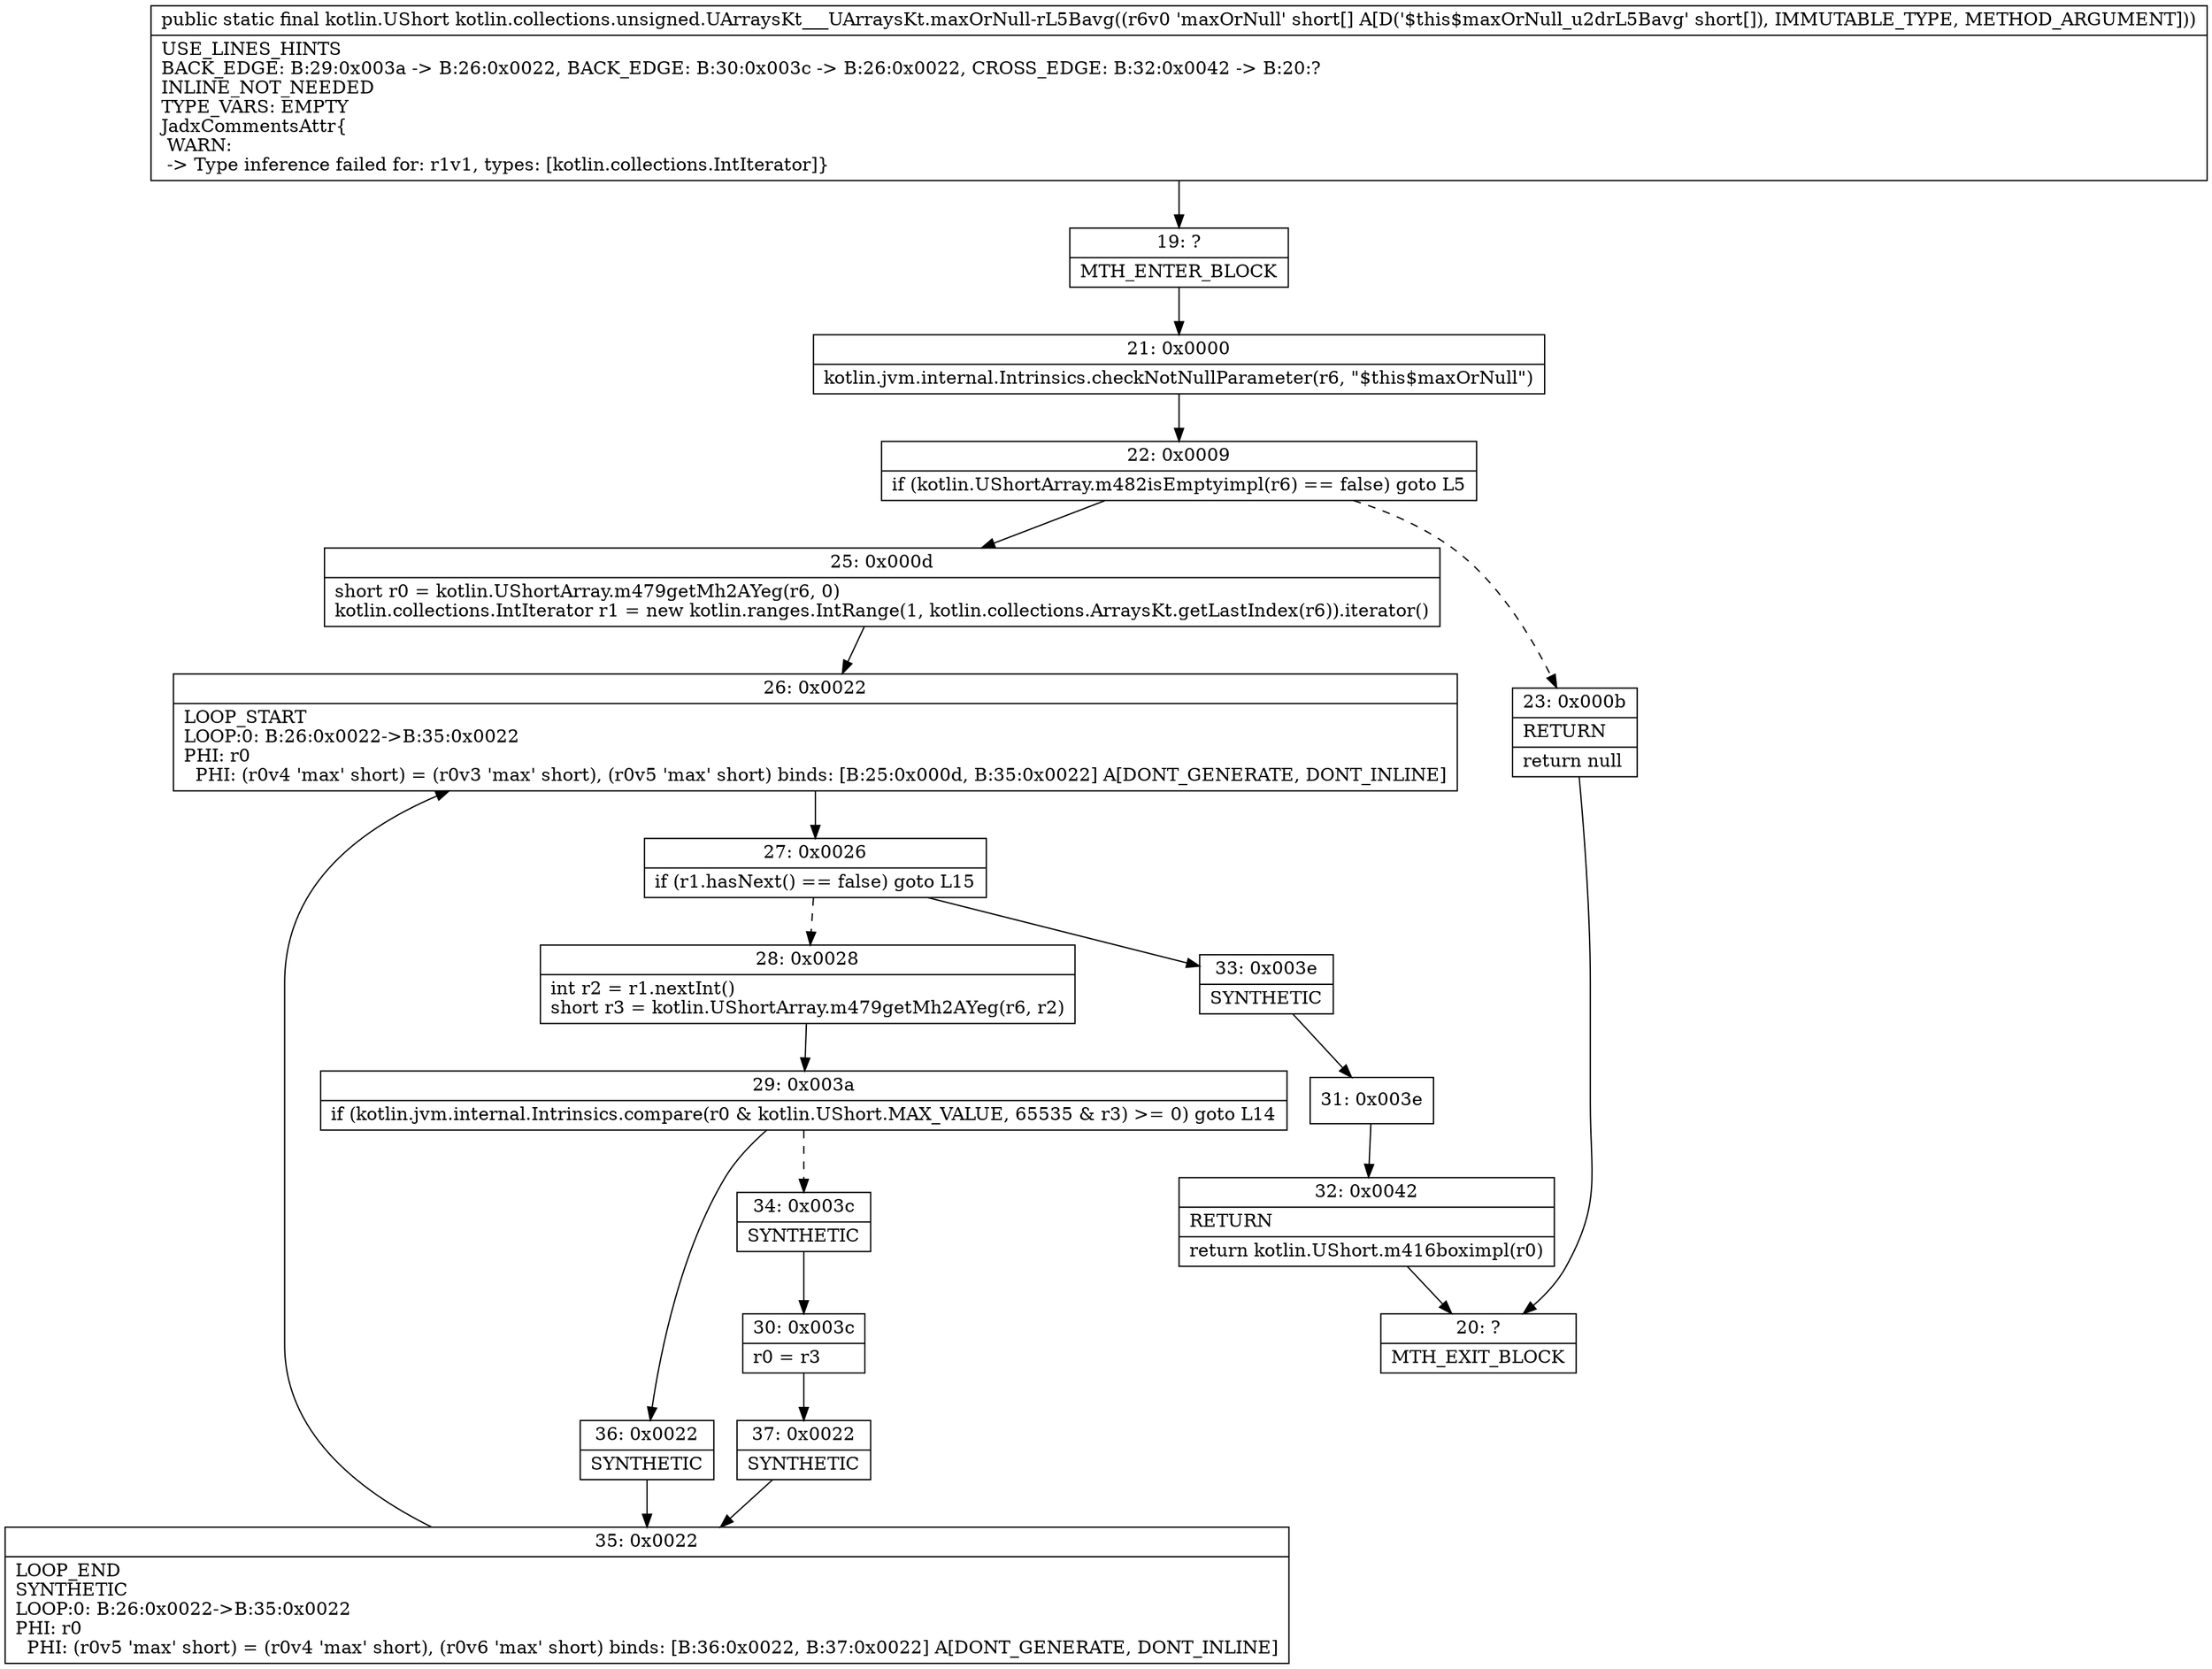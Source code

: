 digraph "CFG forkotlin.collections.unsigned.UArraysKt___UArraysKt.maxOrNull\-rL5Bavg([S)Lkotlin\/UShort;" {
Node_19 [shape=record,label="{19\:\ ?|MTH_ENTER_BLOCK\l}"];
Node_21 [shape=record,label="{21\:\ 0x0000|kotlin.jvm.internal.Intrinsics.checkNotNullParameter(r6, \"$this$maxOrNull\")\l}"];
Node_22 [shape=record,label="{22\:\ 0x0009|if (kotlin.UShortArray.m482isEmptyimpl(r6) == false) goto L5\l}"];
Node_23 [shape=record,label="{23\:\ 0x000b|RETURN\l|return null\l}"];
Node_20 [shape=record,label="{20\:\ ?|MTH_EXIT_BLOCK\l}"];
Node_25 [shape=record,label="{25\:\ 0x000d|short r0 = kotlin.UShortArray.m479getMh2AYeg(r6, 0)\lkotlin.collections.IntIterator r1 = new kotlin.ranges.IntRange(1, kotlin.collections.ArraysKt.getLastIndex(r6)).iterator()\l}"];
Node_26 [shape=record,label="{26\:\ 0x0022|LOOP_START\lLOOP:0: B:26:0x0022\-\>B:35:0x0022\lPHI: r0 \l  PHI: (r0v4 'max' short) = (r0v3 'max' short), (r0v5 'max' short) binds: [B:25:0x000d, B:35:0x0022] A[DONT_GENERATE, DONT_INLINE]\l}"];
Node_27 [shape=record,label="{27\:\ 0x0026|if (r1.hasNext() == false) goto L15\l}"];
Node_28 [shape=record,label="{28\:\ 0x0028|int r2 = r1.nextInt()\lshort r3 = kotlin.UShortArray.m479getMh2AYeg(r6, r2)\l}"];
Node_29 [shape=record,label="{29\:\ 0x003a|if (kotlin.jvm.internal.Intrinsics.compare(r0 & kotlin.UShort.MAX_VALUE, 65535 & r3) \>= 0) goto L14\l}"];
Node_34 [shape=record,label="{34\:\ 0x003c|SYNTHETIC\l}"];
Node_30 [shape=record,label="{30\:\ 0x003c|r0 = r3\l}"];
Node_37 [shape=record,label="{37\:\ 0x0022|SYNTHETIC\l}"];
Node_35 [shape=record,label="{35\:\ 0x0022|LOOP_END\lSYNTHETIC\lLOOP:0: B:26:0x0022\-\>B:35:0x0022\lPHI: r0 \l  PHI: (r0v5 'max' short) = (r0v4 'max' short), (r0v6 'max' short) binds: [B:36:0x0022, B:37:0x0022] A[DONT_GENERATE, DONT_INLINE]\l}"];
Node_36 [shape=record,label="{36\:\ 0x0022|SYNTHETIC\l}"];
Node_33 [shape=record,label="{33\:\ 0x003e|SYNTHETIC\l}"];
Node_31 [shape=record,label="{31\:\ 0x003e}"];
Node_32 [shape=record,label="{32\:\ 0x0042|RETURN\l|return kotlin.UShort.m416boximpl(r0)\l}"];
MethodNode[shape=record,label="{public static final kotlin.UShort kotlin.collections.unsigned.UArraysKt___UArraysKt.maxOrNull\-rL5Bavg((r6v0 'maxOrNull' short[] A[D('$this$maxOrNull_u2drL5Bavg' short[]), IMMUTABLE_TYPE, METHOD_ARGUMENT]))  | USE_LINES_HINTS\lBACK_EDGE: B:29:0x003a \-\> B:26:0x0022, BACK_EDGE: B:30:0x003c \-\> B:26:0x0022, CROSS_EDGE: B:32:0x0042 \-\> B:20:?\lINLINE_NOT_NEEDED\lTYPE_VARS: EMPTY\lJadxCommentsAttr\{\l WARN: \l \-\> Type inference failed for: r1v1, types: [kotlin.collections.IntIterator]\}\l}"];
MethodNode -> Node_19;Node_19 -> Node_21;
Node_21 -> Node_22;
Node_22 -> Node_23[style=dashed];
Node_22 -> Node_25;
Node_23 -> Node_20;
Node_25 -> Node_26;
Node_26 -> Node_27;
Node_27 -> Node_28[style=dashed];
Node_27 -> Node_33;
Node_28 -> Node_29;
Node_29 -> Node_34[style=dashed];
Node_29 -> Node_36;
Node_34 -> Node_30;
Node_30 -> Node_37;
Node_37 -> Node_35;
Node_35 -> Node_26;
Node_36 -> Node_35;
Node_33 -> Node_31;
Node_31 -> Node_32;
Node_32 -> Node_20;
}

